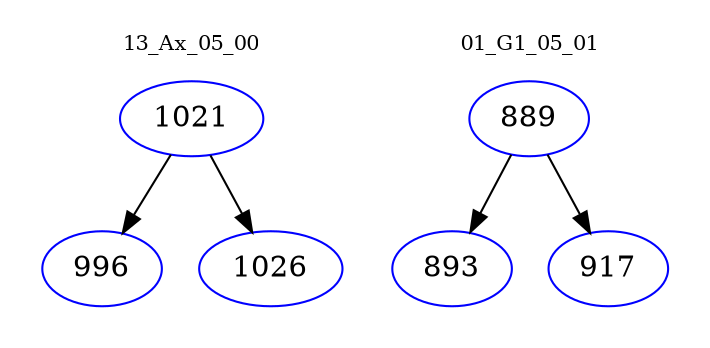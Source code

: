digraph{
subgraph cluster_0 {
color = white
label = "13_Ax_05_00";
fontsize=10;
T0_1021 [label="1021", color="blue"]
T0_1021 -> T0_996 [color="black"]
T0_996 [label="996", color="blue"]
T0_1021 -> T0_1026 [color="black"]
T0_1026 [label="1026", color="blue"]
}
subgraph cluster_1 {
color = white
label = "01_G1_05_01";
fontsize=10;
T1_889 [label="889", color="blue"]
T1_889 -> T1_893 [color="black"]
T1_893 [label="893", color="blue"]
T1_889 -> T1_917 [color="black"]
T1_917 [label="917", color="blue"]
}
}
